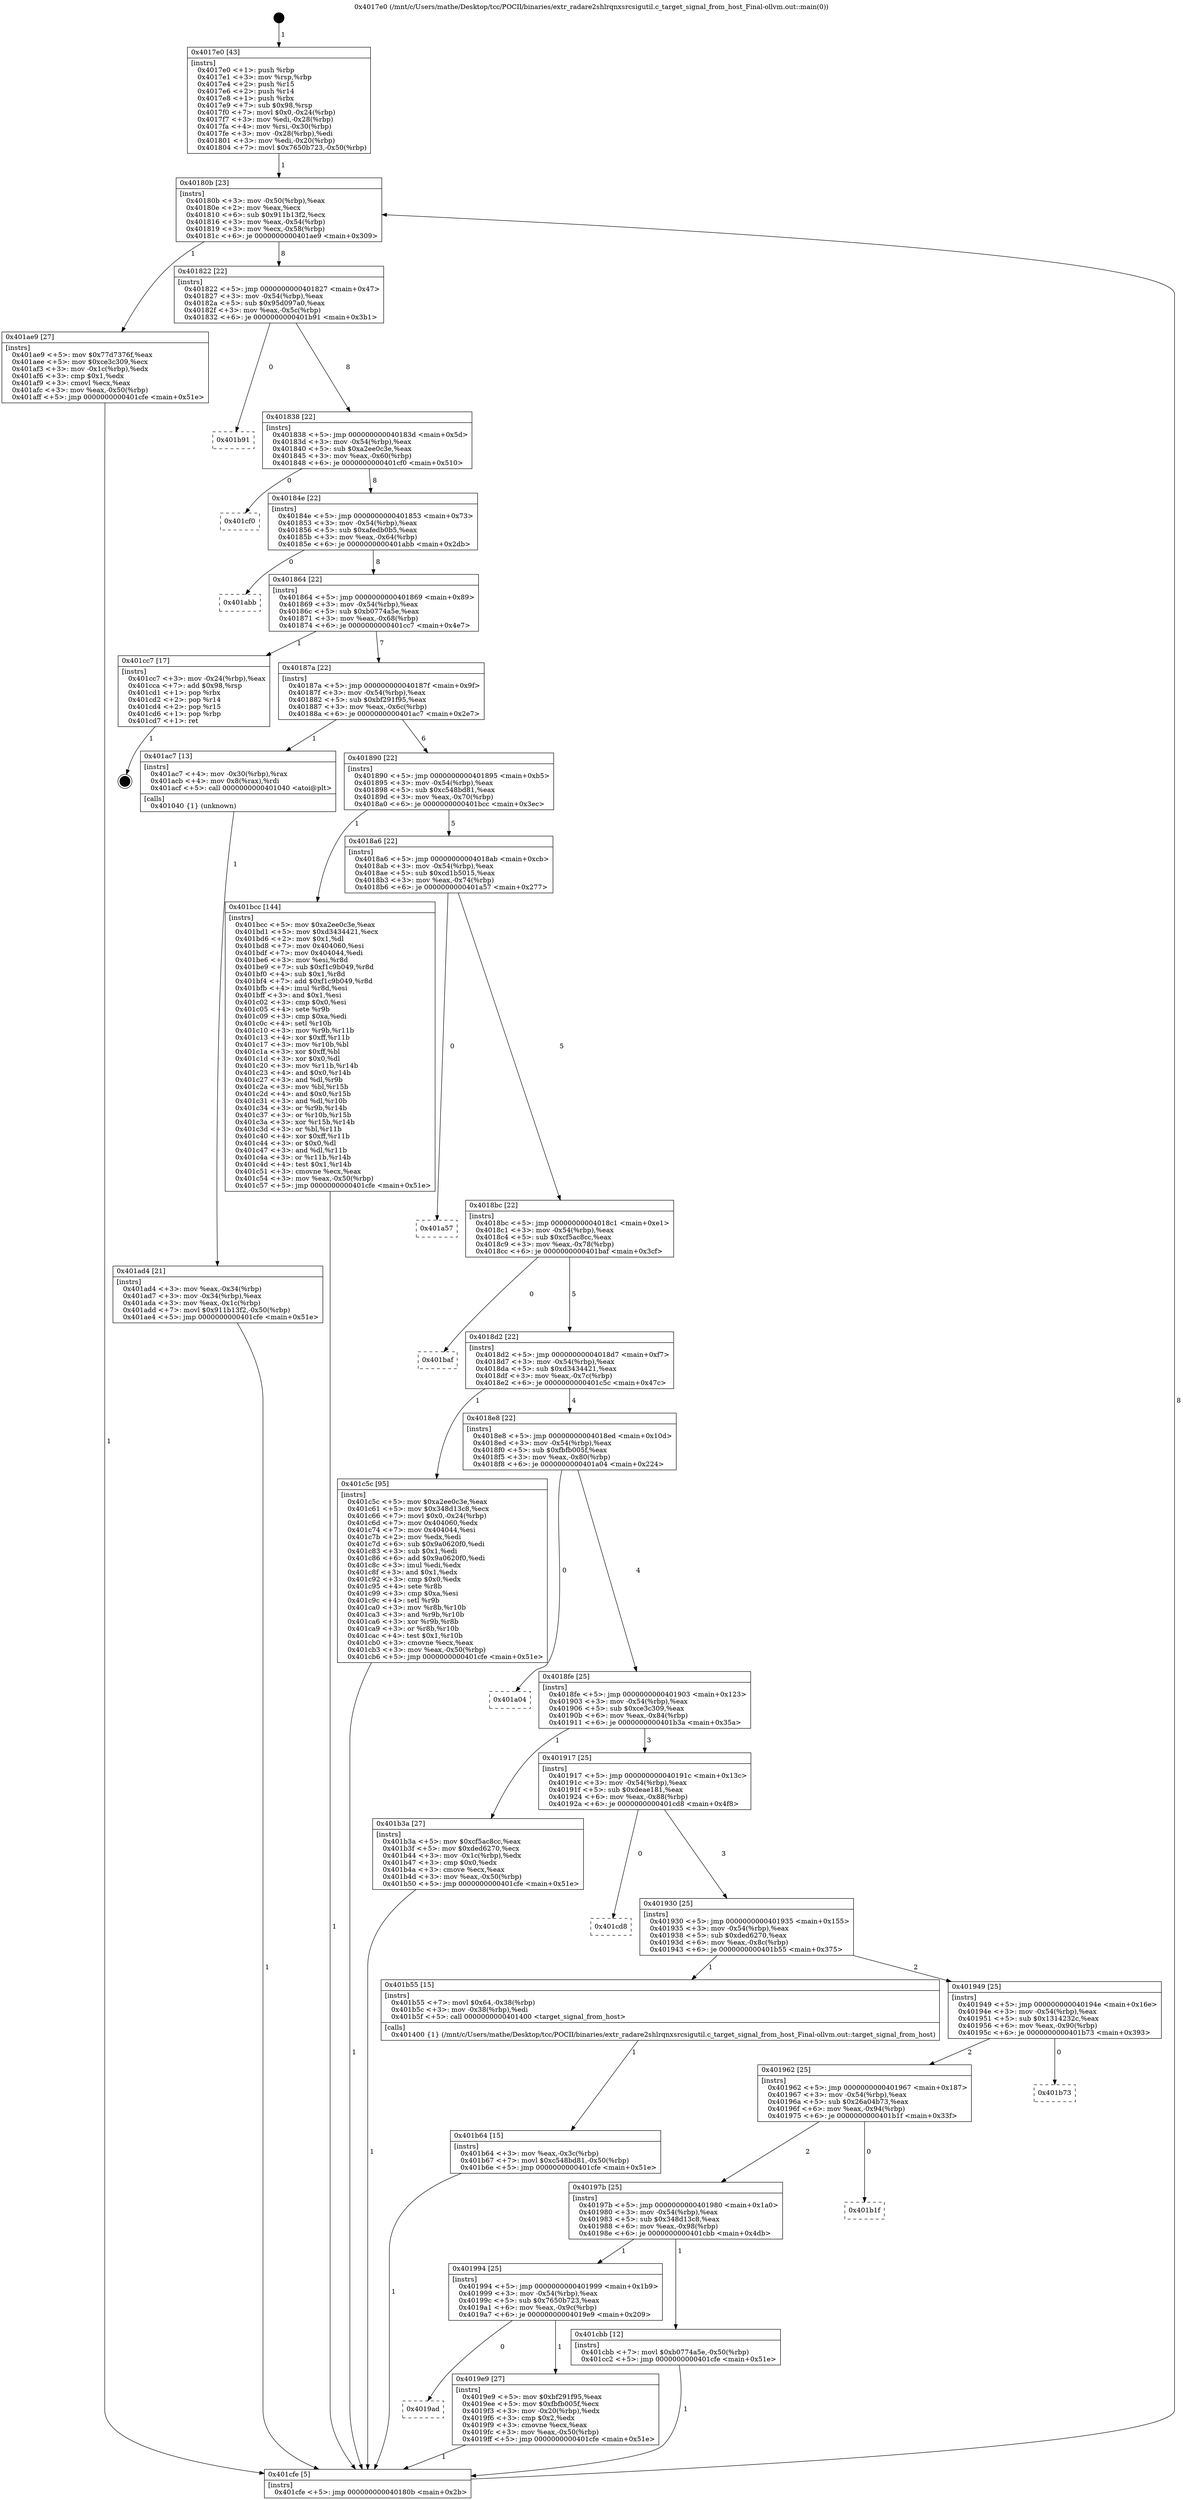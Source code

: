 digraph "0x4017e0" {
  label = "0x4017e0 (/mnt/c/Users/mathe/Desktop/tcc/POCII/binaries/extr_radare2shlrqnxsrcsigutil.c_target_signal_from_host_Final-ollvm.out::main(0))"
  labelloc = "t"
  node[shape=record]

  Entry [label="",width=0.3,height=0.3,shape=circle,fillcolor=black,style=filled]
  "0x40180b" [label="{
     0x40180b [23]\l
     | [instrs]\l
     &nbsp;&nbsp;0x40180b \<+3\>: mov -0x50(%rbp),%eax\l
     &nbsp;&nbsp;0x40180e \<+2\>: mov %eax,%ecx\l
     &nbsp;&nbsp;0x401810 \<+6\>: sub $0x911b13f2,%ecx\l
     &nbsp;&nbsp;0x401816 \<+3\>: mov %eax,-0x54(%rbp)\l
     &nbsp;&nbsp;0x401819 \<+3\>: mov %ecx,-0x58(%rbp)\l
     &nbsp;&nbsp;0x40181c \<+6\>: je 0000000000401ae9 \<main+0x309\>\l
  }"]
  "0x401ae9" [label="{
     0x401ae9 [27]\l
     | [instrs]\l
     &nbsp;&nbsp;0x401ae9 \<+5\>: mov $0x77d7376f,%eax\l
     &nbsp;&nbsp;0x401aee \<+5\>: mov $0xce3c309,%ecx\l
     &nbsp;&nbsp;0x401af3 \<+3\>: mov -0x1c(%rbp),%edx\l
     &nbsp;&nbsp;0x401af6 \<+3\>: cmp $0x1,%edx\l
     &nbsp;&nbsp;0x401af9 \<+3\>: cmovl %ecx,%eax\l
     &nbsp;&nbsp;0x401afc \<+3\>: mov %eax,-0x50(%rbp)\l
     &nbsp;&nbsp;0x401aff \<+5\>: jmp 0000000000401cfe \<main+0x51e\>\l
  }"]
  "0x401822" [label="{
     0x401822 [22]\l
     | [instrs]\l
     &nbsp;&nbsp;0x401822 \<+5\>: jmp 0000000000401827 \<main+0x47\>\l
     &nbsp;&nbsp;0x401827 \<+3\>: mov -0x54(%rbp),%eax\l
     &nbsp;&nbsp;0x40182a \<+5\>: sub $0x95d097a0,%eax\l
     &nbsp;&nbsp;0x40182f \<+3\>: mov %eax,-0x5c(%rbp)\l
     &nbsp;&nbsp;0x401832 \<+6\>: je 0000000000401b91 \<main+0x3b1\>\l
  }"]
  Exit [label="",width=0.3,height=0.3,shape=circle,fillcolor=black,style=filled,peripheries=2]
  "0x401b91" [label="{
     0x401b91\l
  }", style=dashed]
  "0x401838" [label="{
     0x401838 [22]\l
     | [instrs]\l
     &nbsp;&nbsp;0x401838 \<+5\>: jmp 000000000040183d \<main+0x5d\>\l
     &nbsp;&nbsp;0x40183d \<+3\>: mov -0x54(%rbp),%eax\l
     &nbsp;&nbsp;0x401840 \<+5\>: sub $0xa2ee0c3e,%eax\l
     &nbsp;&nbsp;0x401845 \<+3\>: mov %eax,-0x60(%rbp)\l
     &nbsp;&nbsp;0x401848 \<+6\>: je 0000000000401cf0 \<main+0x510\>\l
  }"]
  "0x401b64" [label="{
     0x401b64 [15]\l
     | [instrs]\l
     &nbsp;&nbsp;0x401b64 \<+3\>: mov %eax,-0x3c(%rbp)\l
     &nbsp;&nbsp;0x401b67 \<+7\>: movl $0xc548bd81,-0x50(%rbp)\l
     &nbsp;&nbsp;0x401b6e \<+5\>: jmp 0000000000401cfe \<main+0x51e\>\l
  }"]
  "0x401cf0" [label="{
     0x401cf0\l
  }", style=dashed]
  "0x40184e" [label="{
     0x40184e [22]\l
     | [instrs]\l
     &nbsp;&nbsp;0x40184e \<+5\>: jmp 0000000000401853 \<main+0x73\>\l
     &nbsp;&nbsp;0x401853 \<+3\>: mov -0x54(%rbp),%eax\l
     &nbsp;&nbsp;0x401856 \<+5\>: sub $0xafedb0b5,%eax\l
     &nbsp;&nbsp;0x40185b \<+3\>: mov %eax,-0x64(%rbp)\l
     &nbsp;&nbsp;0x40185e \<+6\>: je 0000000000401abb \<main+0x2db\>\l
  }"]
  "0x401ad4" [label="{
     0x401ad4 [21]\l
     | [instrs]\l
     &nbsp;&nbsp;0x401ad4 \<+3\>: mov %eax,-0x34(%rbp)\l
     &nbsp;&nbsp;0x401ad7 \<+3\>: mov -0x34(%rbp),%eax\l
     &nbsp;&nbsp;0x401ada \<+3\>: mov %eax,-0x1c(%rbp)\l
     &nbsp;&nbsp;0x401add \<+7\>: movl $0x911b13f2,-0x50(%rbp)\l
     &nbsp;&nbsp;0x401ae4 \<+5\>: jmp 0000000000401cfe \<main+0x51e\>\l
  }"]
  "0x401abb" [label="{
     0x401abb\l
  }", style=dashed]
  "0x401864" [label="{
     0x401864 [22]\l
     | [instrs]\l
     &nbsp;&nbsp;0x401864 \<+5\>: jmp 0000000000401869 \<main+0x89\>\l
     &nbsp;&nbsp;0x401869 \<+3\>: mov -0x54(%rbp),%eax\l
     &nbsp;&nbsp;0x40186c \<+5\>: sub $0xb0774a5e,%eax\l
     &nbsp;&nbsp;0x401871 \<+3\>: mov %eax,-0x68(%rbp)\l
     &nbsp;&nbsp;0x401874 \<+6\>: je 0000000000401cc7 \<main+0x4e7\>\l
  }"]
  "0x4017e0" [label="{
     0x4017e0 [43]\l
     | [instrs]\l
     &nbsp;&nbsp;0x4017e0 \<+1\>: push %rbp\l
     &nbsp;&nbsp;0x4017e1 \<+3\>: mov %rsp,%rbp\l
     &nbsp;&nbsp;0x4017e4 \<+2\>: push %r15\l
     &nbsp;&nbsp;0x4017e6 \<+2\>: push %r14\l
     &nbsp;&nbsp;0x4017e8 \<+1\>: push %rbx\l
     &nbsp;&nbsp;0x4017e9 \<+7\>: sub $0x98,%rsp\l
     &nbsp;&nbsp;0x4017f0 \<+7\>: movl $0x0,-0x24(%rbp)\l
     &nbsp;&nbsp;0x4017f7 \<+3\>: mov %edi,-0x28(%rbp)\l
     &nbsp;&nbsp;0x4017fa \<+4\>: mov %rsi,-0x30(%rbp)\l
     &nbsp;&nbsp;0x4017fe \<+3\>: mov -0x28(%rbp),%edi\l
     &nbsp;&nbsp;0x401801 \<+3\>: mov %edi,-0x20(%rbp)\l
     &nbsp;&nbsp;0x401804 \<+7\>: movl $0x7650b723,-0x50(%rbp)\l
  }"]
  "0x401cc7" [label="{
     0x401cc7 [17]\l
     | [instrs]\l
     &nbsp;&nbsp;0x401cc7 \<+3\>: mov -0x24(%rbp),%eax\l
     &nbsp;&nbsp;0x401cca \<+7\>: add $0x98,%rsp\l
     &nbsp;&nbsp;0x401cd1 \<+1\>: pop %rbx\l
     &nbsp;&nbsp;0x401cd2 \<+2\>: pop %r14\l
     &nbsp;&nbsp;0x401cd4 \<+2\>: pop %r15\l
     &nbsp;&nbsp;0x401cd6 \<+1\>: pop %rbp\l
     &nbsp;&nbsp;0x401cd7 \<+1\>: ret\l
  }"]
  "0x40187a" [label="{
     0x40187a [22]\l
     | [instrs]\l
     &nbsp;&nbsp;0x40187a \<+5\>: jmp 000000000040187f \<main+0x9f\>\l
     &nbsp;&nbsp;0x40187f \<+3\>: mov -0x54(%rbp),%eax\l
     &nbsp;&nbsp;0x401882 \<+5\>: sub $0xbf291f95,%eax\l
     &nbsp;&nbsp;0x401887 \<+3\>: mov %eax,-0x6c(%rbp)\l
     &nbsp;&nbsp;0x40188a \<+6\>: je 0000000000401ac7 \<main+0x2e7\>\l
  }"]
  "0x401cfe" [label="{
     0x401cfe [5]\l
     | [instrs]\l
     &nbsp;&nbsp;0x401cfe \<+5\>: jmp 000000000040180b \<main+0x2b\>\l
  }"]
  "0x401ac7" [label="{
     0x401ac7 [13]\l
     | [instrs]\l
     &nbsp;&nbsp;0x401ac7 \<+4\>: mov -0x30(%rbp),%rax\l
     &nbsp;&nbsp;0x401acb \<+4\>: mov 0x8(%rax),%rdi\l
     &nbsp;&nbsp;0x401acf \<+5\>: call 0000000000401040 \<atoi@plt\>\l
     | [calls]\l
     &nbsp;&nbsp;0x401040 \{1\} (unknown)\l
  }"]
  "0x401890" [label="{
     0x401890 [22]\l
     | [instrs]\l
     &nbsp;&nbsp;0x401890 \<+5\>: jmp 0000000000401895 \<main+0xb5\>\l
     &nbsp;&nbsp;0x401895 \<+3\>: mov -0x54(%rbp),%eax\l
     &nbsp;&nbsp;0x401898 \<+5\>: sub $0xc548bd81,%eax\l
     &nbsp;&nbsp;0x40189d \<+3\>: mov %eax,-0x70(%rbp)\l
     &nbsp;&nbsp;0x4018a0 \<+6\>: je 0000000000401bcc \<main+0x3ec\>\l
  }"]
  "0x4019ad" [label="{
     0x4019ad\l
  }", style=dashed]
  "0x401bcc" [label="{
     0x401bcc [144]\l
     | [instrs]\l
     &nbsp;&nbsp;0x401bcc \<+5\>: mov $0xa2ee0c3e,%eax\l
     &nbsp;&nbsp;0x401bd1 \<+5\>: mov $0xd3434421,%ecx\l
     &nbsp;&nbsp;0x401bd6 \<+2\>: mov $0x1,%dl\l
     &nbsp;&nbsp;0x401bd8 \<+7\>: mov 0x404060,%esi\l
     &nbsp;&nbsp;0x401bdf \<+7\>: mov 0x404044,%edi\l
     &nbsp;&nbsp;0x401be6 \<+3\>: mov %esi,%r8d\l
     &nbsp;&nbsp;0x401be9 \<+7\>: sub $0xf1c9b049,%r8d\l
     &nbsp;&nbsp;0x401bf0 \<+4\>: sub $0x1,%r8d\l
     &nbsp;&nbsp;0x401bf4 \<+7\>: add $0xf1c9b049,%r8d\l
     &nbsp;&nbsp;0x401bfb \<+4\>: imul %r8d,%esi\l
     &nbsp;&nbsp;0x401bff \<+3\>: and $0x1,%esi\l
     &nbsp;&nbsp;0x401c02 \<+3\>: cmp $0x0,%esi\l
     &nbsp;&nbsp;0x401c05 \<+4\>: sete %r9b\l
     &nbsp;&nbsp;0x401c09 \<+3\>: cmp $0xa,%edi\l
     &nbsp;&nbsp;0x401c0c \<+4\>: setl %r10b\l
     &nbsp;&nbsp;0x401c10 \<+3\>: mov %r9b,%r11b\l
     &nbsp;&nbsp;0x401c13 \<+4\>: xor $0xff,%r11b\l
     &nbsp;&nbsp;0x401c17 \<+3\>: mov %r10b,%bl\l
     &nbsp;&nbsp;0x401c1a \<+3\>: xor $0xff,%bl\l
     &nbsp;&nbsp;0x401c1d \<+3\>: xor $0x0,%dl\l
     &nbsp;&nbsp;0x401c20 \<+3\>: mov %r11b,%r14b\l
     &nbsp;&nbsp;0x401c23 \<+4\>: and $0x0,%r14b\l
     &nbsp;&nbsp;0x401c27 \<+3\>: and %dl,%r9b\l
     &nbsp;&nbsp;0x401c2a \<+3\>: mov %bl,%r15b\l
     &nbsp;&nbsp;0x401c2d \<+4\>: and $0x0,%r15b\l
     &nbsp;&nbsp;0x401c31 \<+3\>: and %dl,%r10b\l
     &nbsp;&nbsp;0x401c34 \<+3\>: or %r9b,%r14b\l
     &nbsp;&nbsp;0x401c37 \<+3\>: or %r10b,%r15b\l
     &nbsp;&nbsp;0x401c3a \<+3\>: xor %r15b,%r14b\l
     &nbsp;&nbsp;0x401c3d \<+3\>: or %bl,%r11b\l
     &nbsp;&nbsp;0x401c40 \<+4\>: xor $0xff,%r11b\l
     &nbsp;&nbsp;0x401c44 \<+3\>: or $0x0,%dl\l
     &nbsp;&nbsp;0x401c47 \<+3\>: and %dl,%r11b\l
     &nbsp;&nbsp;0x401c4a \<+3\>: or %r11b,%r14b\l
     &nbsp;&nbsp;0x401c4d \<+4\>: test $0x1,%r14b\l
     &nbsp;&nbsp;0x401c51 \<+3\>: cmovne %ecx,%eax\l
     &nbsp;&nbsp;0x401c54 \<+3\>: mov %eax,-0x50(%rbp)\l
     &nbsp;&nbsp;0x401c57 \<+5\>: jmp 0000000000401cfe \<main+0x51e\>\l
  }"]
  "0x4018a6" [label="{
     0x4018a6 [22]\l
     | [instrs]\l
     &nbsp;&nbsp;0x4018a6 \<+5\>: jmp 00000000004018ab \<main+0xcb\>\l
     &nbsp;&nbsp;0x4018ab \<+3\>: mov -0x54(%rbp),%eax\l
     &nbsp;&nbsp;0x4018ae \<+5\>: sub $0xcd1b5015,%eax\l
     &nbsp;&nbsp;0x4018b3 \<+3\>: mov %eax,-0x74(%rbp)\l
     &nbsp;&nbsp;0x4018b6 \<+6\>: je 0000000000401a57 \<main+0x277\>\l
  }"]
  "0x4019e9" [label="{
     0x4019e9 [27]\l
     | [instrs]\l
     &nbsp;&nbsp;0x4019e9 \<+5\>: mov $0xbf291f95,%eax\l
     &nbsp;&nbsp;0x4019ee \<+5\>: mov $0xfbfb005f,%ecx\l
     &nbsp;&nbsp;0x4019f3 \<+3\>: mov -0x20(%rbp),%edx\l
     &nbsp;&nbsp;0x4019f6 \<+3\>: cmp $0x2,%edx\l
     &nbsp;&nbsp;0x4019f9 \<+3\>: cmovne %ecx,%eax\l
     &nbsp;&nbsp;0x4019fc \<+3\>: mov %eax,-0x50(%rbp)\l
     &nbsp;&nbsp;0x4019ff \<+5\>: jmp 0000000000401cfe \<main+0x51e\>\l
  }"]
  "0x401a57" [label="{
     0x401a57\l
  }", style=dashed]
  "0x4018bc" [label="{
     0x4018bc [22]\l
     | [instrs]\l
     &nbsp;&nbsp;0x4018bc \<+5\>: jmp 00000000004018c1 \<main+0xe1\>\l
     &nbsp;&nbsp;0x4018c1 \<+3\>: mov -0x54(%rbp),%eax\l
     &nbsp;&nbsp;0x4018c4 \<+5\>: sub $0xcf5ac8cc,%eax\l
     &nbsp;&nbsp;0x4018c9 \<+3\>: mov %eax,-0x78(%rbp)\l
     &nbsp;&nbsp;0x4018cc \<+6\>: je 0000000000401baf \<main+0x3cf\>\l
  }"]
  "0x401994" [label="{
     0x401994 [25]\l
     | [instrs]\l
     &nbsp;&nbsp;0x401994 \<+5\>: jmp 0000000000401999 \<main+0x1b9\>\l
     &nbsp;&nbsp;0x401999 \<+3\>: mov -0x54(%rbp),%eax\l
     &nbsp;&nbsp;0x40199c \<+5\>: sub $0x7650b723,%eax\l
     &nbsp;&nbsp;0x4019a1 \<+6\>: mov %eax,-0x9c(%rbp)\l
     &nbsp;&nbsp;0x4019a7 \<+6\>: je 00000000004019e9 \<main+0x209\>\l
  }"]
  "0x401baf" [label="{
     0x401baf\l
  }", style=dashed]
  "0x4018d2" [label="{
     0x4018d2 [22]\l
     | [instrs]\l
     &nbsp;&nbsp;0x4018d2 \<+5\>: jmp 00000000004018d7 \<main+0xf7\>\l
     &nbsp;&nbsp;0x4018d7 \<+3\>: mov -0x54(%rbp),%eax\l
     &nbsp;&nbsp;0x4018da \<+5\>: sub $0xd3434421,%eax\l
     &nbsp;&nbsp;0x4018df \<+3\>: mov %eax,-0x7c(%rbp)\l
     &nbsp;&nbsp;0x4018e2 \<+6\>: je 0000000000401c5c \<main+0x47c\>\l
  }"]
  "0x401cbb" [label="{
     0x401cbb [12]\l
     | [instrs]\l
     &nbsp;&nbsp;0x401cbb \<+7\>: movl $0xb0774a5e,-0x50(%rbp)\l
     &nbsp;&nbsp;0x401cc2 \<+5\>: jmp 0000000000401cfe \<main+0x51e\>\l
  }"]
  "0x401c5c" [label="{
     0x401c5c [95]\l
     | [instrs]\l
     &nbsp;&nbsp;0x401c5c \<+5\>: mov $0xa2ee0c3e,%eax\l
     &nbsp;&nbsp;0x401c61 \<+5\>: mov $0x348d13c8,%ecx\l
     &nbsp;&nbsp;0x401c66 \<+7\>: movl $0x0,-0x24(%rbp)\l
     &nbsp;&nbsp;0x401c6d \<+7\>: mov 0x404060,%edx\l
     &nbsp;&nbsp;0x401c74 \<+7\>: mov 0x404044,%esi\l
     &nbsp;&nbsp;0x401c7b \<+2\>: mov %edx,%edi\l
     &nbsp;&nbsp;0x401c7d \<+6\>: sub $0x9a0620f0,%edi\l
     &nbsp;&nbsp;0x401c83 \<+3\>: sub $0x1,%edi\l
     &nbsp;&nbsp;0x401c86 \<+6\>: add $0x9a0620f0,%edi\l
     &nbsp;&nbsp;0x401c8c \<+3\>: imul %edi,%edx\l
     &nbsp;&nbsp;0x401c8f \<+3\>: and $0x1,%edx\l
     &nbsp;&nbsp;0x401c92 \<+3\>: cmp $0x0,%edx\l
     &nbsp;&nbsp;0x401c95 \<+4\>: sete %r8b\l
     &nbsp;&nbsp;0x401c99 \<+3\>: cmp $0xa,%esi\l
     &nbsp;&nbsp;0x401c9c \<+4\>: setl %r9b\l
     &nbsp;&nbsp;0x401ca0 \<+3\>: mov %r8b,%r10b\l
     &nbsp;&nbsp;0x401ca3 \<+3\>: and %r9b,%r10b\l
     &nbsp;&nbsp;0x401ca6 \<+3\>: xor %r9b,%r8b\l
     &nbsp;&nbsp;0x401ca9 \<+3\>: or %r8b,%r10b\l
     &nbsp;&nbsp;0x401cac \<+4\>: test $0x1,%r10b\l
     &nbsp;&nbsp;0x401cb0 \<+3\>: cmovne %ecx,%eax\l
     &nbsp;&nbsp;0x401cb3 \<+3\>: mov %eax,-0x50(%rbp)\l
     &nbsp;&nbsp;0x401cb6 \<+5\>: jmp 0000000000401cfe \<main+0x51e\>\l
  }"]
  "0x4018e8" [label="{
     0x4018e8 [22]\l
     | [instrs]\l
     &nbsp;&nbsp;0x4018e8 \<+5\>: jmp 00000000004018ed \<main+0x10d\>\l
     &nbsp;&nbsp;0x4018ed \<+3\>: mov -0x54(%rbp),%eax\l
     &nbsp;&nbsp;0x4018f0 \<+5\>: sub $0xfbfb005f,%eax\l
     &nbsp;&nbsp;0x4018f5 \<+3\>: mov %eax,-0x80(%rbp)\l
     &nbsp;&nbsp;0x4018f8 \<+6\>: je 0000000000401a04 \<main+0x224\>\l
  }"]
  "0x40197b" [label="{
     0x40197b [25]\l
     | [instrs]\l
     &nbsp;&nbsp;0x40197b \<+5\>: jmp 0000000000401980 \<main+0x1a0\>\l
     &nbsp;&nbsp;0x401980 \<+3\>: mov -0x54(%rbp),%eax\l
     &nbsp;&nbsp;0x401983 \<+5\>: sub $0x348d13c8,%eax\l
     &nbsp;&nbsp;0x401988 \<+6\>: mov %eax,-0x98(%rbp)\l
     &nbsp;&nbsp;0x40198e \<+6\>: je 0000000000401cbb \<main+0x4db\>\l
  }"]
  "0x401a04" [label="{
     0x401a04\l
  }", style=dashed]
  "0x4018fe" [label="{
     0x4018fe [25]\l
     | [instrs]\l
     &nbsp;&nbsp;0x4018fe \<+5\>: jmp 0000000000401903 \<main+0x123\>\l
     &nbsp;&nbsp;0x401903 \<+3\>: mov -0x54(%rbp),%eax\l
     &nbsp;&nbsp;0x401906 \<+5\>: sub $0xce3c309,%eax\l
     &nbsp;&nbsp;0x40190b \<+6\>: mov %eax,-0x84(%rbp)\l
     &nbsp;&nbsp;0x401911 \<+6\>: je 0000000000401b3a \<main+0x35a\>\l
  }"]
  "0x401b1f" [label="{
     0x401b1f\l
  }", style=dashed]
  "0x401b3a" [label="{
     0x401b3a [27]\l
     | [instrs]\l
     &nbsp;&nbsp;0x401b3a \<+5\>: mov $0xcf5ac8cc,%eax\l
     &nbsp;&nbsp;0x401b3f \<+5\>: mov $0xded6270,%ecx\l
     &nbsp;&nbsp;0x401b44 \<+3\>: mov -0x1c(%rbp),%edx\l
     &nbsp;&nbsp;0x401b47 \<+3\>: cmp $0x0,%edx\l
     &nbsp;&nbsp;0x401b4a \<+3\>: cmove %ecx,%eax\l
     &nbsp;&nbsp;0x401b4d \<+3\>: mov %eax,-0x50(%rbp)\l
     &nbsp;&nbsp;0x401b50 \<+5\>: jmp 0000000000401cfe \<main+0x51e\>\l
  }"]
  "0x401917" [label="{
     0x401917 [25]\l
     | [instrs]\l
     &nbsp;&nbsp;0x401917 \<+5\>: jmp 000000000040191c \<main+0x13c\>\l
     &nbsp;&nbsp;0x40191c \<+3\>: mov -0x54(%rbp),%eax\l
     &nbsp;&nbsp;0x40191f \<+5\>: sub $0xdeae181,%eax\l
     &nbsp;&nbsp;0x401924 \<+6\>: mov %eax,-0x88(%rbp)\l
     &nbsp;&nbsp;0x40192a \<+6\>: je 0000000000401cd8 \<main+0x4f8\>\l
  }"]
  "0x401962" [label="{
     0x401962 [25]\l
     | [instrs]\l
     &nbsp;&nbsp;0x401962 \<+5\>: jmp 0000000000401967 \<main+0x187\>\l
     &nbsp;&nbsp;0x401967 \<+3\>: mov -0x54(%rbp),%eax\l
     &nbsp;&nbsp;0x40196a \<+5\>: sub $0x26a04b73,%eax\l
     &nbsp;&nbsp;0x40196f \<+6\>: mov %eax,-0x94(%rbp)\l
     &nbsp;&nbsp;0x401975 \<+6\>: je 0000000000401b1f \<main+0x33f\>\l
  }"]
  "0x401cd8" [label="{
     0x401cd8\l
  }", style=dashed]
  "0x401930" [label="{
     0x401930 [25]\l
     | [instrs]\l
     &nbsp;&nbsp;0x401930 \<+5\>: jmp 0000000000401935 \<main+0x155\>\l
     &nbsp;&nbsp;0x401935 \<+3\>: mov -0x54(%rbp),%eax\l
     &nbsp;&nbsp;0x401938 \<+5\>: sub $0xded6270,%eax\l
     &nbsp;&nbsp;0x40193d \<+6\>: mov %eax,-0x8c(%rbp)\l
     &nbsp;&nbsp;0x401943 \<+6\>: je 0000000000401b55 \<main+0x375\>\l
  }"]
  "0x401b73" [label="{
     0x401b73\l
  }", style=dashed]
  "0x401b55" [label="{
     0x401b55 [15]\l
     | [instrs]\l
     &nbsp;&nbsp;0x401b55 \<+7\>: movl $0x64,-0x38(%rbp)\l
     &nbsp;&nbsp;0x401b5c \<+3\>: mov -0x38(%rbp),%edi\l
     &nbsp;&nbsp;0x401b5f \<+5\>: call 0000000000401400 \<target_signal_from_host\>\l
     | [calls]\l
     &nbsp;&nbsp;0x401400 \{1\} (/mnt/c/Users/mathe/Desktop/tcc/POCII/binaries/extr_radare2shlrqnxsrcsigutil.c_target_signal_from_host_Final-ollvm.out::target_signal_from_host)\l
  }"]
  "0x401949" [label="{
     0x401949 [25]\l
     | [instrs]\l
     &nbsp;&nbsp;0x401949 \<+5\>: jmp 000000000040194e \<main+0x16e\>\l
     &nbsp;&nbsp;0x40194e \<+3\>: mov -0x54(%rbp),%eax\l
     &nbsp;&nbsp;0x401951 \<+5\>: sub $0x1314232c,%eax\l
     &nbsp;&nbsp;0x401956 \<+6\>: mov %eax,-0x90(%rbp)\l
     &nbsp;&nbsp;0x40195c \<+6\>: je 0000000000401b73 \<main+0x393\>\l
  }"]
  Entry -> "0x4017e0" [label=" 1"]
  "0x40180b" -> "0x401ae9" [label=" 1"]
  "0x40180b" -> "0x401822" [label=" 8"]
  "0x401cc7" -> Exit [label=" 1"]
  "0x401822" -> "0x401b91" [label=" 0"]
  "0x401822" -> "0x401838" [label=" 8"]
  "0x401cbb" -> "0x401cfe" [label=" 1"]
  "0x401838" -> "0x401cf0" [label=" 0"]
  "0x401838" -> "0x40184e" [label=" 8"]
  "0x401c5c" -> "0x401cfe" [label=" 1"]
  "0x40184e" -> "0x401abb" [label=" 0"]
  "0x40184e" -> "0x401864" [label=" 8"]
  "0x401bcc" -> "0x401cfe" [label=" 1"]
  "0x401864" -> "0x401cc7" [label=" 1"]
  "0x401864" -> "0x40187a" [label=" 7"]
  "0x401b64" -> "0x401cfe" [label=" 1"]
  "0x40187a" -> "0x401ac7" [label=" 1"]
  "0x40187a" -> "0x401890" [label=" 6"]
  "0x401b55" -> "0x401b64" [label=" 1"]
  "0x401890" -> "0x401bcc" [label=" 1"]
  "0x401890" -> "0x4018a6" [label=" 5"]
  "0x401b3a" -> "0x401cfe" [label=" 1"]
  "0x4018a6" -> "0x401a57" [label=" 0"]
  "0x4018a6" -> "0x4018bc" [label=" 5"]
  "0x401ae9" -> "0x401cfe" [label=" 1"]
  "0x4018bc" -> "0x401baf" [label=" 0"]
  "0x4018bc" -> "0x4018d2" [label=" 5"]
  "0x401ac7" -> "0x401ad4" [label=" 1"]
  "0x4018d2" -> "0x401c5c" [label=" 1"]
  "0x4018d2" -> "0x4018e8" [label=" 4"]
  "0x401cfe" -> "0x40180b" [label=" 8"]
  "0x4018e8" -> "0x401a04" [label=" 0"]
  "0x4018e8" -> "0x4018fe" [label=" 4"]
  "0x4019e9" -> "0x401cfe" [label=" 1"]
  "0x4018fe" -> "0x401b3a" [label=" 1"]
  "0x4018fe" -> "0x401917" [label=" 3"]
  "0x401994" -> "0x4019ad" [label=" 0"]
  "0x401917" -> "0x401cd8" [label=" 0"]
  "0x401917" -> "0x401930" [label=" 3"]
  "0x401ad4" -> "0x401cfe" [label=" 1"]
  "0x401930" -> "0x401b55" [label=" 1"]
  "0x401930" -> "0x401949" [label=" 2"]
  "0x40197b" -> "0x401994" [label=" 1"]
  "0x401949" -> "0x401b73" [label=" 0"]
  "0x401949" -> "0x401962" [label=" 2"]
  "0x401994" -> "0x4019e9" [label=" 1"]
  "0x401962" -> "0x401b1f" [label=" 0"]
  "0x401962" -> "0x40197b" [label=" 2"]
  "0x4017e0" -> "0x40180b" [label=" 1"]
  "0x40197b" -> "0x401cbb" [label=" 1"]
}
